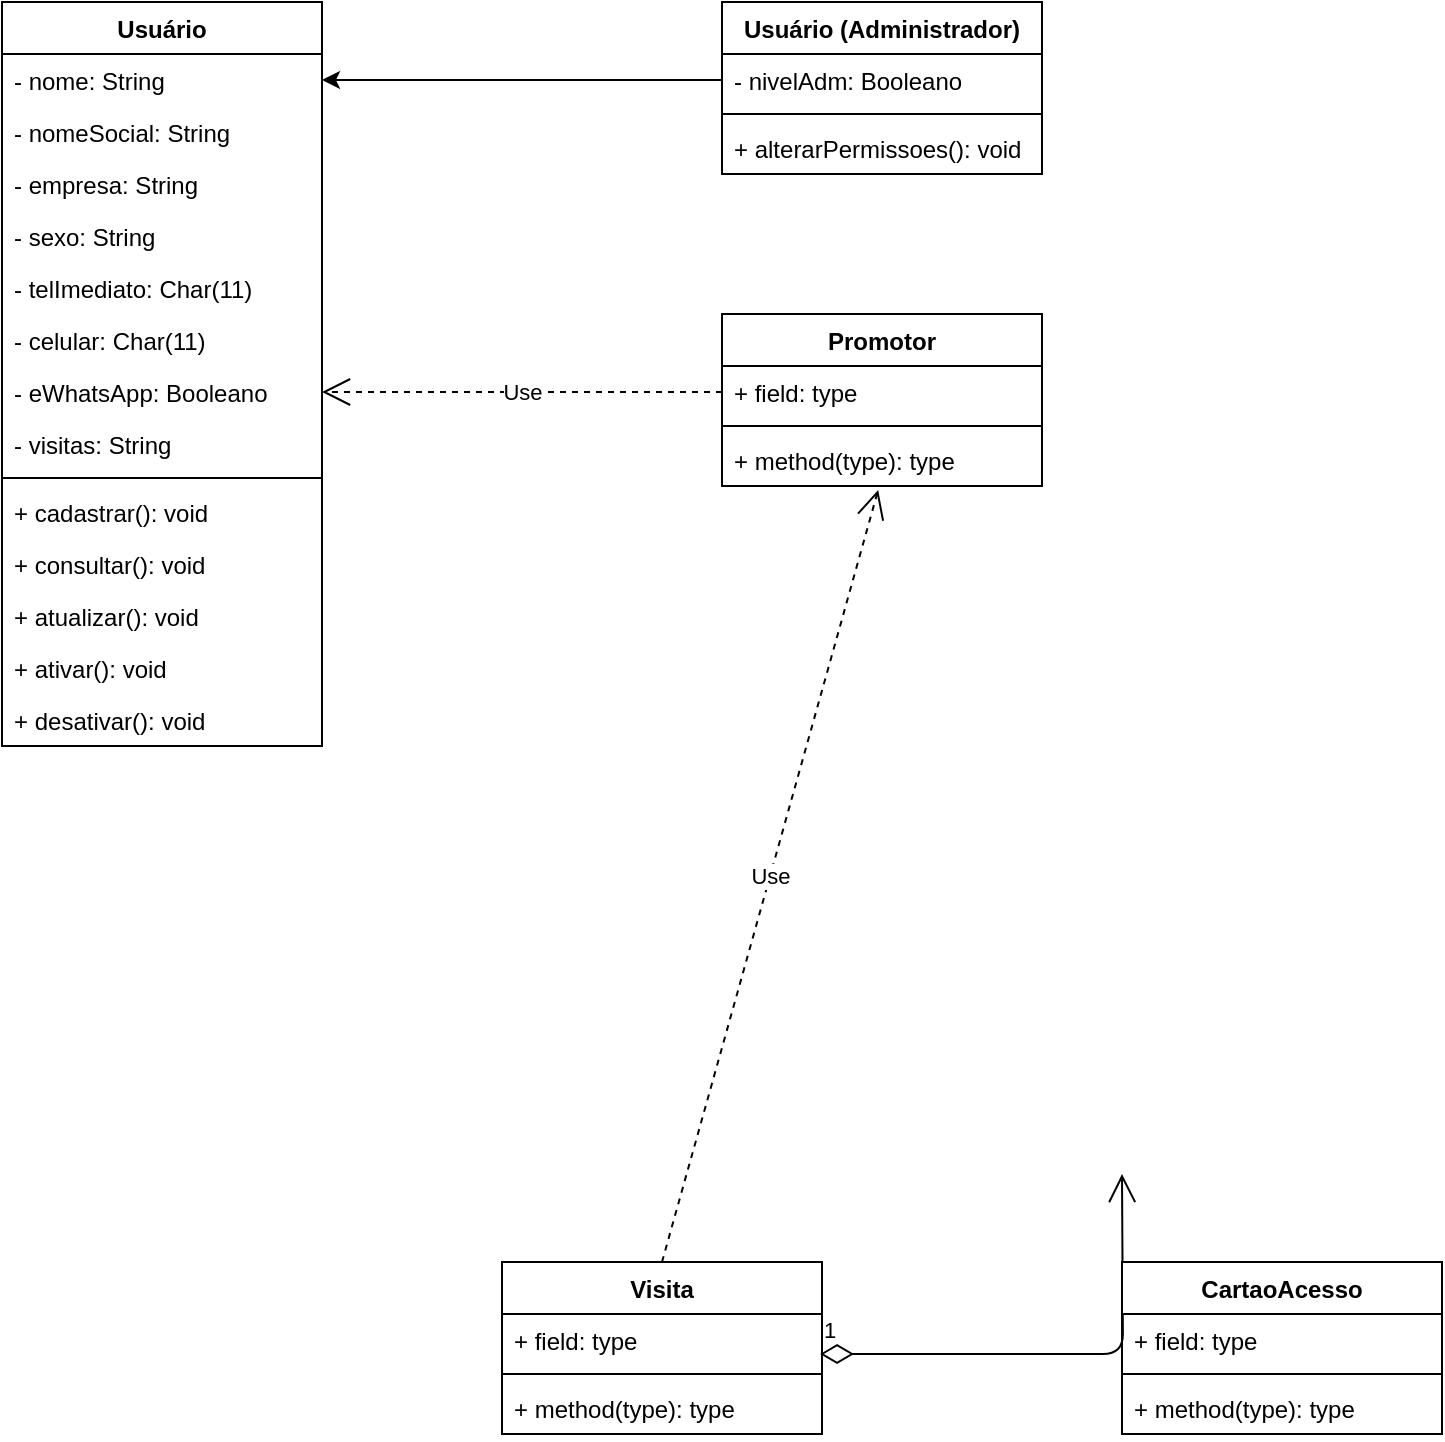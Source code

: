 <mxfile version="13.7.5" type="github">
  <diagram id="pGgssI6qMt_5oPleSiGL" name="Page-1">
    <mxGraphModel dx="1422" dy="762" grid="1" gridSize="10" guides="1" tooltips="1" connect="1" arrows="1" fold="1" page="1" pageScale="1" pageWidth="827" pageHeight="1169" background="none" math="0" shadow="0">
      <root>
        <mxCell id="0" />
        <mxCell id="1" parent="0" />
        <mxCell id="G3zsPfzmk0ipwuOxRxVW-1" value="Usuário" style="swimlane;fontStyle=1;align=center;verticalAlign=top;childLayout=stackLayout;horizontal=1;startSize=26;horizontalStack=0;resizeParent=1;resizeParentMax=0;resizeLast=0;collapsible=1;marginBottom=0;" parent="1" vertex="1">
          <mxGeometry x="40" y="40" width="160" height="372" as="geometry" />
        </mxCell>
        <mxCell id="G3zsPfzmk0ipwuOxRxVW-2" value="- nome: String" style="text;strokeColor=none;fillColor=none;align=left;verticalAlign=top;spacingLeft=4;spacingRight=4;overflow=hidden;rotatable=0;points=[[0,0.5],[1,0.5]];portConstraint=eastwest;" parent="G3zsPfzmk0ipwuOxRxVW-1" vertex="1">
          <mxGeometry y="26" width="160" height="26" as="geometry" />
        </mxCell>
        <mxCell id="G3zsPfzmk0ipwuOxRxVW-5" value="- nomeSocial: String" style="text;strokeColor=none;fillColor=none;align=left;verticalAlign=top;spacingLeft=4;spacingRight=4;overflow=hidden;rotatable=0;points=[[0,0.5],[1,0.5]];portConstraint=eastwest;" parent="G3zsPfzmk0ipwuOxRxVW-1" vertex="1">
          <mxGeometry y="52" width="160" height="26" as="geometry" />
        </mxCell>
        <mxCell id="G3zsPfzmk0ipwuOxRxVW-26" value="- empresa: String" style="text;strokeColor=none;fillColor=none;align=left;verticalAlign=top;spacingLeft=4;spacingRight=4;overflow=hidden;rotatable=0;points=[[0,0.5],[1,0.5]];portConstraint=eastwest;" parent="G3zsPfzmk0ipwuOxRxVW-1" vertex="1">
          <mxGeometry y="78" width="160" height="26" as="geometry" />
        </mxCell>
        <mxCell id="G3zsPfzmk0ipwuOxRxVW-27" value="- sexo: String" style="text;strokeColor=none;fillColor=none;align=left;verticalAlign=top;spacingLeft=4;spacingRight=4;overflow=hidden;rotatable=0;points=[[0,0.5],[1,0.5]];portConstraint=eastwest;" parent="G3zsPfzmk0ipwuOxRxVW-1" vertex="1">
          <mxGeometry y="104" width="160" height="26" as="geometry" />
        </mxCell>
        <mxCell id="G3zsPfzmk0ipwuOxRxVW-28" value="- telImediato: Char(11)" style="text;strokeColor=none;fillColor=none;align=left;verticalAlign=top;spacingLeft=4;spacingRight=4;overflow=hidden;rotatable=0;points=[[0,0.5],[1,0.5]];portConstraint=eastwest;" parent="G3zsPfzmk0ipwuOxRxVW-1" vertex="1">
          <mxGeometry y="130" width="160" height="26" as="geometry" />
        </mxCell>
        <mxCell id="G3zsPfzmk0ipwuOxRxVW-29" value="- celular: Char(11)" style="text;strokeColor=none;fillColor=none;align=left;verticalAlign=top;spacingLeft=4;spacingRight=4;overflow=hidden;rotatable=0;points=[[0,0.5],[1,0.5]];portConstraint=eastwest;" parent="G3zsPfzmk0ipwuOxRxVW-1" vertex="1">
          <mxGeometry y="156" width="160" height="26" as="geometry" />
        </mxCell>
        <mxCell id="G3zsPfzmk0ipwuOxRxVW-30" value="- eWhatsApp: Booleano" style="text;strokeColor=none;fillColor=none;align=left;verticalAlign=top;spacingLeft=4;spacingRight=4;overflow=hidden;rotatable=0;points=[[0,0.5],[1,0.5]];portConstraint=eastwest;" parent="G3zsPfzmk0ipwuOxRxVW-1" vertex="1">
          <mxGeometry y="182" width="160" height="26" as="geometry" />
        </mxCell>
        <mxCell id="G3zsPfzmk0ipwuOxRxVW-31" value="- visitas: String" style="text;strokeColor=none;fillColor=none;align=left;verticalAlign=top;spacingLeft=4;spacingRight=4;overflow=hidden;rotatable=0;points=[[0,0.5],[1,0.5]];portConstraint=eastwest;" parent="G3zsPfzmk0ipwuOxRxVW-1" vertex="1">
          <mxGeometry y="208" width="160" height="26" as="geometry" />
        </mxCell>
        <mxCell id="G3zsPfzmk0ipwuOxRxVW-3" value="" style="line;strokeWidth=1;fillColor=none;align=left;verticalAlign=middle;spacingTop=-1;spacingLeft=3;spacingRight=3;rotatable=0;labelPosition=right;points=[];portConstraint=eastwest;" parent="G3zsPfzmk0ipwuOxRxVW-1" vertex="1">
          <mxGeometry y="234" width="160" height="8" as="geometry" />
        </mxCell>
        <mxCell id="G3zsPfzmk0ipwuOxRxVW-4" value="+ cadastrar(): void" style="text;strokeColor=none;fillColor=none;align=left;verticalAlign=top;spacingLeft=4;spacingRight=4;overflow=hidden;rotatable=0;points=[[0,0.5],[1,0.5]];portConstraint=eastwest;" parent="G3zsPfzmk0ipwuOxRxVW-1" vertex="1">
          <mxGeometry y="242" width="160" height="26" as="geometry" />
        </mxCell>
        <mxCell id="G3zsPfzmk0ipwuOxRxVW-32" value="+ consultar(): void" style="text;strokeColor=none;fillColor=none;align=left;verticalAlign=top;spacingLeft=4;spacingRight=4;overflow=hidden;rotatable=0;points=[[0,0.5],[1,0.5]];portConstraint=eastwest;" parent="G3zsPfzmk0ipwuOxRxVW-1" vertex="1">
          <mxGeometry y="268" width="160" height="26" as="geometry" />
        </mxCell>
        <mxCell id="Giadp9-98Y16QcXXvirk-1" value="+ atualizar(): void" style="text;strokeColor=none;fillColor=none;align=left;verticalAlign=top;spacingLeft=4;spacingRight=4;overflow=hidden;rotatable=0;points=[[0,0.5],[1,0.5]];portConstraint=eastwest;" vertex="1" parent="G3zsPfzmk0ipwuOxRxVW-1">
          <mxGeometry y="294" width="160" height="26" as="geometry" />
        </mxCell>
        <mxCell id="Giadp9-98Y16QcXXvirk-2" value="+ ativar(): void" style="text;strokeColor=none;fillColor=none;align=left;verticalAlign=top;spacingLeft=4;spacingRight=4;overflow=hidden;rotatable=0;points=[[0,0.5],[1,0.5]];portConstraint=eastwest;" vertex="1" parent="G3zsPfzmk0ipwuOxRxVW-1">
          <mxGeometry y="320" width="160" height="26" as="geometry" />
        </mxCell>
        <mxCell id="Giadp9-98Y16QcXXvirk-3" value="+ desativar(): void" style="text;strokeColor=none;fillColor=none;align=left;verticalAlign=top;spacingLeft=4;spacingRight=4;overflow=hidden;rotatable=0;points=[[0,0.5],[1,0.5]];portConstraint=eastwest;" vertex="1" parent="G3zsPfzmk0ipwuOxRxVW-1">
          <mxGeometry y="346" width="160" height="26" as="geometry" />
        </mxCell>
        <mxCell id="G3zsPfzmk0ipwuOxRxVW-10" value="" style="endArrow=classic;html=1;entryX=1;entryY=0.5;entryDx=0;entryDy=0;exitX=0;exitY=0.5;exitDx=0;exitDy=0;" parent="1" source="G3zsPfzmk0ipwuOxRxVW-7" target="G3zsPfzmk0ipwuOxRxVW-2" edge="1">
          <mxGeometry width="50" height="50" relative="1" as="geometry">
            <mxPoint x="390" y="390" as="sourcePoint" />
            <mxPoint x="440" y="340" as="targetPoint" />
          </mxGeometry>
        </mxCell>
        <mxCell id="G3zsPfzmk0ipwuOxRxVW-15" value="Use" style="endArrow=open;endSize=12;dashed=1;html=1;entryX=1;entryY=0.5;entryDx=0;entryDy=0;exitX=0;exitY=0.5;exitDx=0;exitDy=0;" parent="1" source="G3zsPfzmk0ipwuOxRxVW-12" target="G3zsPfzmk0ipwuOxRxVW-30" edge="1">
          <mxGeometry width="160" relative="1" as="geometry">
            <mxPoint x="330" y="370" as="sourcePoint" />
            <mxPoint x="490" y="370" as="targetPoint" />
          </mxGeometry>
        </mxCell>
        <mxCell id="G3zsPfzmk0ipwuOxRxVW-20" value="Use" style="endArrow=open;endSize=12;dashed=1;html=1;exitX=0.5;exitY=0;exitDx=0;exitDy=0;entryX=0.488;entryY=1.077;entryDx=0;entryDy=0;entryPerimeter=0;" parent="1" source="G3zsPfzmk0ipwuOxRxVW-16" target="G3zsPfzmk0ipwuOxRxVW-14" edge="1">
          <mxGeometry width="160" relative="1" as="geometry">
            <mxPoint x="580" y="500" as="sourcePoint" />
            <mxPoint x="740" y="500" as="targetPoint" />
          </mxGeometry>
        </mxCell>
        <mxCell id="G3zsPfzmk0ipwuOxRxVW-25" value="1" style="endArrow=open;html=1;endSize=12;startArrow=diamondThin;startSize=14;startFill=0;edgeStyle=orthogonalEdgeStyle;align=left;verticalAlign=bottom;exitX=0.994;exitY=0.769;exitDx=0;exitDy=0;exitPerimeter=0;" parent="1" source="G3zsPfzmk0ipwuOxRxVW-17" edge="1">
          <mxGeometry x="-1" y="3" relative="1" as="geometry">
            <mxPoint x="580" y="510" as="sourcePoint" />
            <mxPoint x="600" y="626" as="targetPoint" />
          </mxGeometry>
        </mxCell>
        <mxCell id="G3zsPfzmk0ipwuOxRxVW-16" value="Visita" style="swimlane;fontStyle=1;align=center;verticalAlign=top;childLayout=stackLayout;horizontal=1;startSize=26;horizontalStack=0;resizeParent=1;resizeParentMax=0;resizeLast=0;collapsible=1;marginBottom=0;" parent="1" vertex="1">
          <mxGeometry x="290" y="670" width="160" height="86" as="geometry" />
        </mxCell>
        <mxCell id="G3zsPfzmk0ipwuOxRxVW-17" value="+ field: type" style="text;strokeColor=none;fillColor=none;align=left;verticalAlign=top;spacingLeft=4;spacingRight=4;overflow=hidden;rotatable=0;points=[[0,0.5],[1,0.5]];portConstraint=eastwest;" parent="G3zsPfzmk0ipwuOxRxVW-16" vertex="1">
          <mxGeometry y="26" width="160" height="26" as="geometry" />
        </mxCell>
        <mxCell id="G3zsPfzmk0ipwuOxRxVW-18" value="" style="line;strokeWidth=1;fillColor=none;align=left;verticalAlign=middle;spacingTop=-1;spacingLeft=3;spacingRight=3;rotatable=0;labelPosition=right;points=[];portConstraint=eastwest;" parent="G3zsPfzmk0ipwuOxRxVW-16" vertex="1">
          <mxGeometry y="52" width="160" height="8" as="geometry" />
        </mxCell>
        <mxCell id="G3zsPfzmk0ipwuOxRxVW-19" value="+ method(type): type" style="text;strokeColor=none;fillColor=none;align=left;verticalAlign=top;spacingLeft=4;spacingRight=4;overflow=hidden;rotatable=0;points=[[0,0.5],[1,0.5]];portConstraint=eastwest;" parent="G3zsPfzmk0ipwuOxRxVW-16" vertex="1">
          <mxGeometry y="60" width="160" height="26" as="geometry" />
        </mxCell>
        <mxCell id="G3zsPfzmk0ipwuOxRxVW-21" value="CartaoAcesso" style="swimlane;fontStyle=1;align=center;verticalAlign=top;childLayout=stackLayout;horizontal=1;startSize=26;horizontalStack=0;resizeParent=1;resizeParentMax=0;resizeLast=0;collapsible=1;marginBottom=0;" parent="1" vertex="1">
          <mxGeometry x="600" y="670" width="160" height="86" as="geometry" />
        </mxCell>
        <mxCell id="G3zsPfzmk0ipwuOxRxVW-22" value="+ field: type" style="text;strokeColor=none;fillColor=none;align=left;verticalAlign=top;spacingLeft=4;spacingRight=4;overflow=hidden;rotatable=0;points=[[0,0.5],[1,0.5]];portConstraint=eastwest;" parent="G3zsPfzmk0ipwuOxRxVW-21" vertex="1">
          <mxGeometry y="26" width="160" height="26" as="geometry" />
        </mxCell>
        <mxCell id="G3zsPfzmk0ipwuOxRxVW-23" value="" style="line;strokeWidth=1;fillColor=none;align=left;verticalAlign=middle;spacingTop=-1;spacingLeft=3;spacingRight=3;rotatable=0;labelPosition=right;points=[];portConstraint=eastwest;" parent="G3zsPfzmk0ipwuOxRxVW-21" vertex="1">
          <mxGeometry y="52" width="160" height="8" as="geometry" />
        </mxCell>
        <mxCell id="G3zsPfzmk0ipwuOxRxVW-24" value="+ method(type): type" style="text;strokeColor=none;fillColor=none;align=left;verticalAlign=top;spacingLeft=4;spacingRight=4;overflow=hidden;rotatable=0;points=[[0,0.5],[1,0.5]];portConstraint=eastwest;" parent="G3zsPfzmk0ipwuOxRxVW-21" vertex="1">
          <mxGeometry y="60" width="160" height="26" as="geometry" />
        </mxCell>
        <mxCell id="G3zsPfzmk0ipwuOxRxVW-11" value="Promotor" style="swimlane;fontStyle=1;align=center;verticalAlign=top;childLayout=stackLayout;horizontal=1;startSize=26;horizontalStack=0;resizeParent=1;resizeParentMax=0;resizeLast=0;collapsible=1;marginBottom=0;" parent="1" vertex="1">
          <mxGeometry x="400" y="196" width="160" height="86" as="geometry" />
        </mxCell>
        <mxCell id="G3zsPfzmk0ipwuOxRxVW-12" value="+ field: type" style="text;strokeColor=none;fillColor=none;align=left;verticalAlign=top;spacingLeft=4;spacingRight=4;overflow=hidden;rotatable=0;points=[[0,0.5],[1,0.5]];portConstraint=eastwest;" parent="G3zsPfzmk0ipwuOxRxVW-11" vertex="1">
          <mxGeometry y="26" width="160" height="26" as="geometry" />
        </mxCell>
        <mxCell id="G3zsPfzmk0ipwuOxRxVW-13" value="" style="line;strokeWidth=1;fillColor=none;align=left;verticalAlign=middle;spacingTop=-1;spacingLeft=3;spacingRight=3;rotatable=0;labelPosition=right;points=[];portConstraint=eastwest;" parent="G3zsPfzmk0ipwuOxRxVW-11" vertex="1">
          <mxGeometry y="52" width="160" height="8" as="geometry" />
        </mxCell>
        <mxCell id="G3zsPfzmk0ipwuOxRxVW-14" value="+ method(type): type" style="text;strokeColor=none;fillColor=none;align=left;verticalAlign=top;spacingLeft=4;spacingRight=4;overflow=hidden;rotatable=0;points=[[0,0.5],[1,0.5]];portConstraint=eastwest;" parent="G3zsPfzmk0ipwuOxRxVW-11" vertex="1">
          <mxGeometry y="60" width="160" height="26" as="geometry" />
        </mxCell>
        <mxCell id="G3zsPfzmk0ipwuOxRxVW-6" value="Usuário (Administrador)" style="swimlane;fontStyle=1;align=center;verticalAlign=top;childLayout=stackLayout;horizontal=1;startSize=26;horizontalStack=0;resizeParent=1;resizeParentMax=0;resizeLast=0;collapsible=1;marginBottom=0;" parent="1" vertex="1">
          <mxGeometry x="400" y="40" width="160" height="86" as="geometry" />
        </mxCell>
        <mxCell id="G3zsPfzmk0ipwuOxRxVW-7" value="- nivelAdm: Booleano" style="text;strokeColor=none;fillColor=none;align=left;verticalAlign=top;spacingLeft=4;spacingRight=4;overflow=hidden;rotatable=0;points=[[0,0.5],[1,0.5]];portConstraint=eastwest;" parent="G3zsPfzmk0ipwuOxRxVW-6" vertex="1">
          <mxGeometry y="26" width="160" height="26" as="geometry" />
        </mxCell>
        <mxCell id="G3zsPfzmk0ipwuOxRxVW-8" value="" style="line;strokeWidth=1;fillColor=none;align=left;verticalAlign=middle;spacingTop=-1;spacingLeft=3;spacingRight=3;rotatable=0;labelPosition=right;points=[];portConstraint=eastwest;" parent="G3zsPfzmk0ipwuOxRxVW-6" vertex="1">
          <mxGeometry y="52" width="160" height="8" as="geometry" />
        </mxCell>
        <mxCell id="G3zsPfzmk0ipwuOxRxVW-9" value="+ alterarPermissoes(): void" style="text;strokeColor=none;fillColor=none;align=left;verticalAlign=top;spacingLeft=4;spacingRight=4;overflow=hidden;rotatable=0;points=[[0,0.5],[1,0.5]];portConstraint=eastwest;" parent="G3zsPfzmk0ipwuOxRxVW-6" vertex="1">
          <mxGeometry y="60" width="160" height="26" as="geometry" />
        </mxCell>
      </root>
    </mxGraphModel>
  </diagram>
</mxfile>
